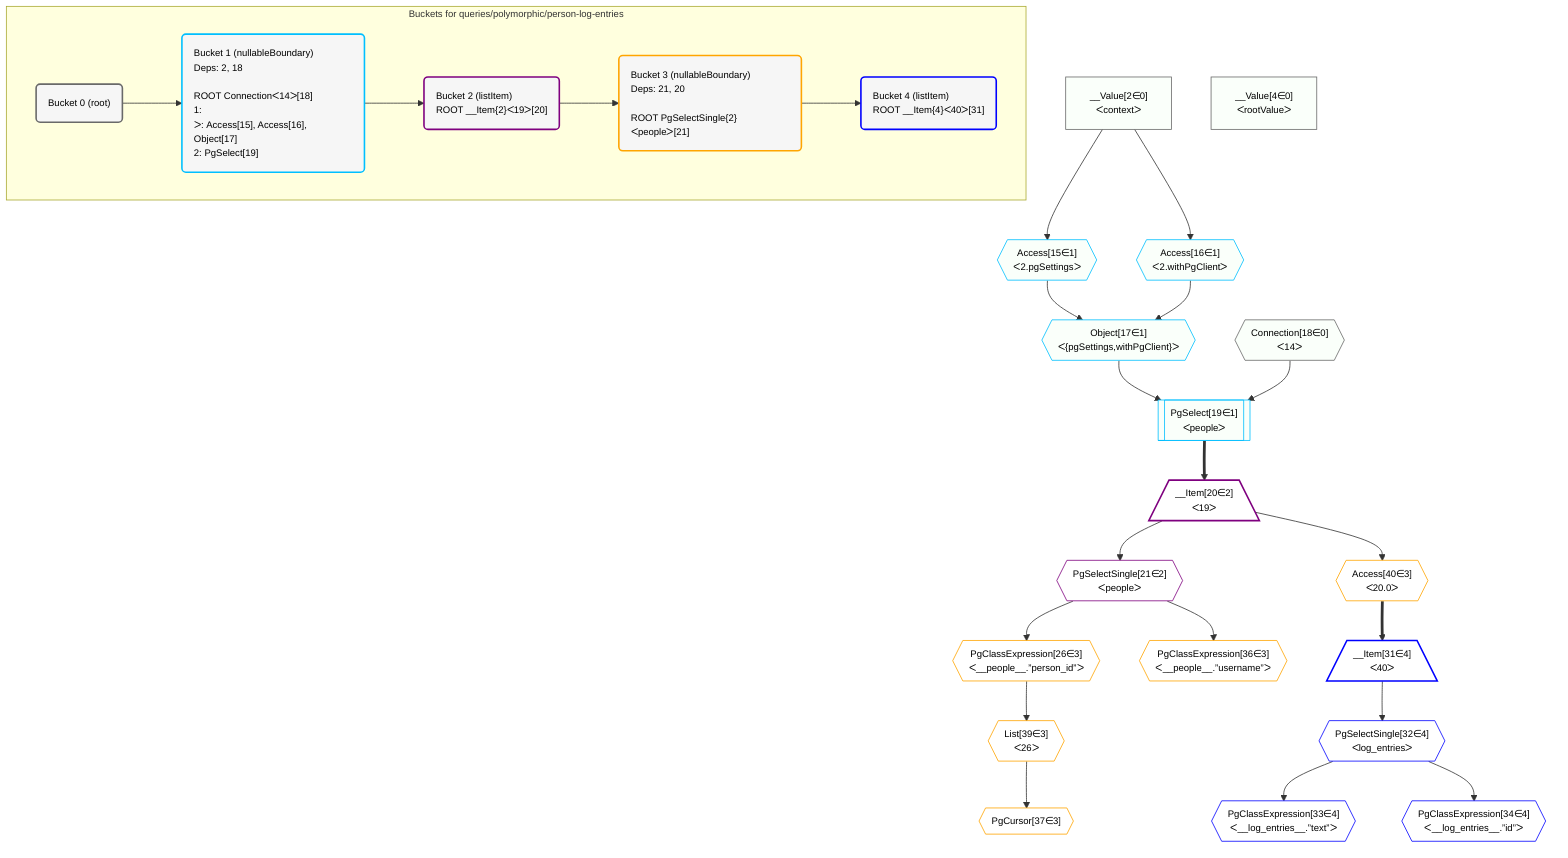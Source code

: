 %%{init: {'themeVariables': { 'fontSize': '12px'}}}%%
graph TD
    classDef path fill:#eee,stroke:#000,color:#000
    classDef plan fill:#fff,stroke-width:1px,color:#000
    classDef itemplan fill:#fff,stroke-width:2px,color:#000
    classDef unbatchedplan fill:#dff,stroke-width:1px,color:#000
    classDef sideeffectplan fill:#fcc,stroke-width:2px,color:#000
    classDef bucket fill:#f6f6f6,color:#000,stroke-width:2px,text-align:left


    %% plan dependencies
    __Value2["__Value[2∈0]<br />ᐸcontextᐳ"]:::plan
    __Value4["__Value[4∈0]<br />ᐸrootValueᐳ"]:::plan
    Connection18{{"Connection[18∈0]<br />ᐸ14ᐳ"}}:::plan
    Object17{{"Object[17∈1]<br />ᐸ{pgSettings,withPgClient}ᐳ"}}:::plan
    Access15{{"Access[15∈1]<br />ᐸ2.pgSettingsᐳ"}}:::plan
    Access16{{"Access[16∈1]<br />ᐸ2.withPgClientᐳ"}}:::plan
    Access15 & Access16 --> Object17
    PgSelect19[["PgSelect[19∈1]<br />ᐸpeopleᐳ"]]:::plan
    Object17 & Connection18 --> PgSelect19
    __Value2 --> Access15
    __Value2 --> Access16
    __Item20[/"__Item[20∈2]<br />ᐸ19ᐳ"\]:::itemplan
    PgSelect19 ==> __Item20
    PgSelectSingle21{{"PgSelectSingle[21∈2]<br />ᐸpeopleᐳ"}}:::plan
    __Item20 --> PgSelectSingle21
    PgClassExpression26{{"PgClassExpression[26∈3]<br />ᐸ__people__.”person_id”ᐳ"}}:::plan
    PgSelectSingle21 --> PgClassExpression26
    PgClassExpression36{{"PgClassExpression[36∈3]<br />ᐸ__people__.”username”ᐳ"}}:::plan
    PgSelectSingle21 --> PgClassExpression36
    PgCursor37{{"PgCursor[37∈3]"}}:::plan
    List39{{"List[39∈3]<br />ᐸ26ᐳ"}}:::plan
    List39 --> PgCursor37
    PgClassExpression26 --> List39
    Access40{{"Access[40∈3]<br />ᐸ20.0ᐳ"}}:::plan
    __Item20 --> Access40
    __Item31[/"__Item[31∈4]<br />ᐸ40ᐳ"\]:::itemplan
    Access40 ==> __Item31
    PgSelectSingle32{{"PgSelectSingle[32∈4]<br />ᐸlog_entriesᐳ"}}:::plan
    __Item31 --> PgSelectSingle32
    PgClassExpression33{{"PgClassExpression[33∈4]<br />ᐸ__log_entries__.”text”ᐳ"}}:::plan
    PgSelectSingle32 --> PgClassExpression33
    PgClassExpression34{{"PgClassExpression[34∈4]<br />ᐸ__log_entries__.”id”ᐳ"}}:::plan
    PgSelectSingle32 --> PgClassExpression34

    %% define steps

    subgraph "Buckets for queries/polymorphic/person-log-entries"
    Bucket0("Bucket 0 (root)"):::bucket
    classDef bucket0 stroke:#696969
    class Bucket0,__Value2,__Value4,Connection18 bucket0
    Bucket1("Bucket 1 (nullableBoundary)<br />Deps: 2, 18<br /><br />ROOT Connectionᐸ14ᐳ[18]<br />1: <br />ᐳ: Access[15], Access[16], Object[17]<br />2: PgSelect[19]"):::bucket
    classDef bucket1 stroke:#00bfff
    class Bucket1,Access15,Access16,Object17,PgSelect19 bucket1
    Bucket2("Bucket 2 (listItem)<br />ROOT __Item{2}ᐸ19ᐳ[20]"):::bucket
    classDef bucket2 stroke:#7f007f
    class Bucket2,__Item20,PgSelectSingle21 bucket2
    Bucket3("Bucket 3 (nullableBoundary)<br />Deps: 21, 20<br /><br />ROOT PgSelectSingle{2}ᐸpeopleᐳ[21]"):::bucket
    classDef bucket3 stroke:#ffa500
    class Bucket3,PgClassExpression26,PgClassExpression36,PgCursor37,List39,Access40 bucket3
    Bucket4("Bucket 4 (listItem)<br />ROOT __Item{4}ᐸ40ᐳ[31]"):::bucket
    classDef bucket4 stroke:#0000ff
    class Bucket4,__Item31,PgSelectSingle32,PgClassExpression33,PgClassExpression34 bucket4
    Bucket0 --> Bucket1
    Bucket1 --> Bucket2
    Bucket2 --> Bucket3
    Bucket3 --> Bucket4
    classDef unary fill:#fafffa,borderWidth:8px
    class __Value2,__Value4,Connection18,Object17,PgSelect19,Access15,Access16 unary
    end